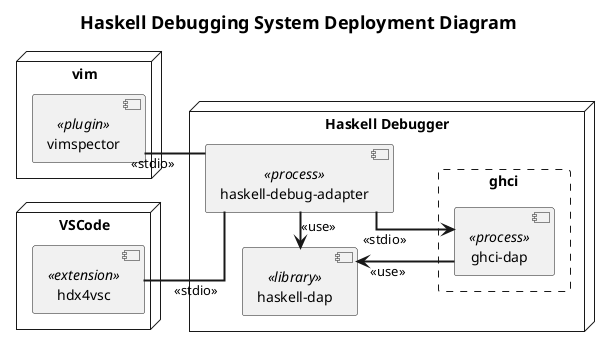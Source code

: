 @startuml 101_deploy
skinparam defaultFontName MS Gothic
'skinparam minClassWidth 100
'skinparam minClassHeight 400
skinparam monochrome true
'skinparam monochrome reverse
'skinparam linetype polyline
skinparam linetype ortho
'skinparam linetype splines
skinparam arrowThickness 2
left to right direction

title <size:18>Haskell Debugging System Deployment Diagram</size>

node "vim" {
  component "vimspector" <<plugin>>
}

node "VSCode" {
  component "hdx4vsc" <<extension>>
}

node "Haskell Debugger" {
  component "haskell-dap" <<library>>
  component "haskell-debug-adapter" <<process>>
  rectangle ghci #line.dashed {
    component "ghci-dap" <<process>>
  }
}

[vimspector] -- [haskell-debug-adapter] : <<stdio>>
[hdx4vsc] -- [haskell-debug-adapter] : <<stdio>>
[haskell-debug-adapter] --> [ghci-dap] : <<stdio>>
[haskell-debug-adapter] -l-> [haskell-dap] : <<use>>
[ghci-dap] -l-> [haskell-dap] : <<use>>

@enduml
